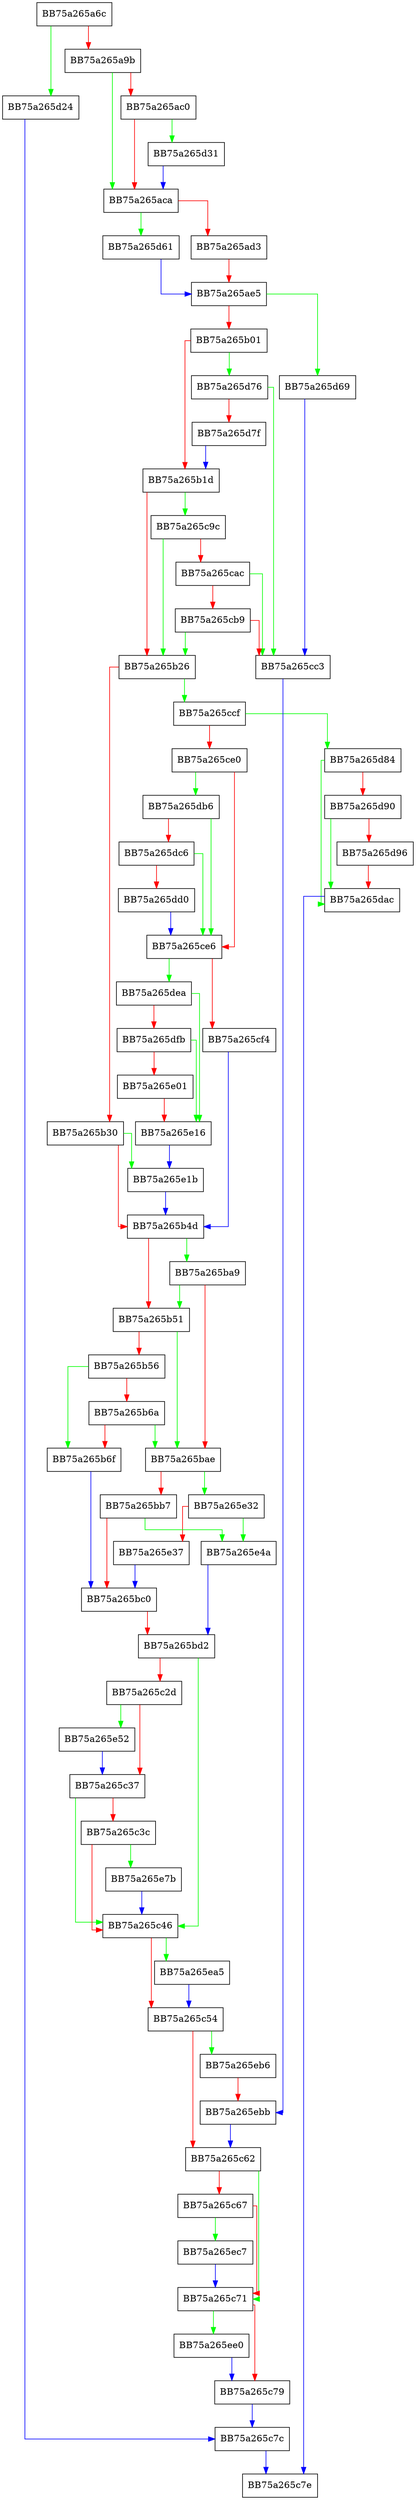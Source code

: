 digraph OnTheFly {
  node [shape="box"];
  graph [splines=ortho];
  BB75a265a6c -> BB75a265d24 [color="green"];
  BB75a265a6c -> BB75a265a9b [color="red"];
  BB75a265a9b -> BB75a265aca [color="green"];
  BB75a265a9b -> BB75a265ac0 [color="red"];
  BB75a265ac0 -> BB75a265d31 [color="green"];
  BB75a265ac0 -> BB75a265aca [color="red"];
  BB75a265aca -> BB75a265d61 [color="green"];
  BB75a265aca -> BB75a265ad3 [color="red"];
  BB75a265ad3 -> BB75a265ae5 [color="red"];
  BB75a265ae5 -> BB75a265d69 [color="green"];
  BB75a265ae5 -> BB75a265b01 [color="red"];
  BB75a265b01 -> BB75a265d76 [color="green"];
  BB75a265b01 -> BB75a265b1d [color="red"];
  BB75a265b1d -> BB75a265c9c [color="green"];
  BB75a265b1d -> BB75a265b26 [color="red"];
  BB75a265b26 -> BB75a265ccf [color="green"];
  BB75a265b26 -> BB75a265b30 [color="red"];
  BB75a265b30 -> BB75a265e1b [color="green"];
  BB75a265b30 -> BB75a265b4d [color="red"];
  BB75a265b4d -> BB75a265ba9 [color="green"];
  BB75a265b4d -> BB75a265b51 [color="red"];
  BB75a265b51 -> BB75a265bae [color="green"];
  BB75a265b51 -> BB75a265b56 [color="red"];
  BB75a265b56 -> BB75a265b6f [color="green"];
  BB75a265b56 -> BB75a265b6a [color="red"];
  BB75a265b6a -> BB75a265bae [color="green"];
  BB75a265b6a -> BB75a265b6f [color="red"];
  BB75a265b6f -> BB75a265bc0 [color="blue"];
  BB75a265ba9 -> BB75a265b51 [color="green"];
  BB75a265ba9 -> BB75a265bae [color="red"];
  BB75a265bae -> BB75a265e32 [color="green"];
  BB75a265bae -> BB75a265bb7 [color="red"];
  BB75a265bb7 -> BB75a265e4a [color="green"];
  BB75a265bb7 -> BB75a265bc0 [color="red"];
  BB75a265bc0 -> BB75a265bd2 [color="red"];
  BB75a265bd2 -> BB75a265c46 [color="green"];
  BB75a265bd2 -> BB75a265c2d [color="red"];
  BB75a265c2d -> BB75a265e52 [color="green"];
  BB75a265c2d -> BB75a265c37 [color="red"];
  BB75a265c37 -> BB75a265c46 [color="green"];
  BB75a265c37 -> BB75a265c3c [color="red"];
  BB75a265c3c -> BB75a265e7b [color="green"];
  BB75a265c3c -> BB75a265c46 [color="red"];
  BB75a265c46 -> BB75a265ea5 [color="green"];
  BB75a265c46 -> BB75a265c54 [color="red"];
  BB75a265c54 -> BB75a265eb6 [color="green"];
  BB75a265c54 -> BB75a265c62 [color="red"];
  BB75a265c62 -> BB75a265c71 [color="green"];
  BB75a265c62 -> BB75a265c67 [color="red"];
  BB75a265c67 -> BB75a265ec7 [color="green"];
  BB75a265c67 -> BB75a265c71 [color="red"];
  BB75a265c71 -> BB75a265ee0 [color="green"];
  BB75a265c71 -> BB75a265c79 [color="red"];
  BB75a265c79 -> BB75a265c7c [color="blue"];
  BB75a265c7c -> BB75a265c7e [color="blue"];
  BB75a265c9c -> BB75a265b26 [color="green"];
  BB75a265c9c -> BB75a265cac [color="red"];
  BB75a265cac -> BB75a265cc3 [color="green"];
  BB75a265cac -> BB75a265cb9 [color="red"];
  BB75a265cb9 -> BB75a265b26 [color="green"];
  BB75a265cb9 -> BB75a265cc3 [color="red"];
  BB75a265cc3 -> BB75a265ebb [color="blue"];
  BB75a265ccf -> BB75a265d84 [color="green"];
  BB75a265ccf -> BB75a265ce0 [color="red"];
  BB75a265ce0 -> BB75a265db6 [color="green"];
  BB75a265ce0 -> BB75a265ce6 [color="red"];
  BB75a265ce6 -> BB75a265dea [color="green"];
  BB75a265ce6 -> BB75a265cf4 [color="red"];
  BB75a265cf4 -> BB75a265b4d [color="blue"];
  BB75a265d24 -> BB75a265c7c [color="blue"];
  BB75a265d31 -> BB75a265aca [color="blue"];
  BB75a265d61 -> BB75a265ae5 [color="blue"];
  BB75a265d69 -> BB75a265cc3 [color="blue"];
  BB75a265d76 -> BB75a265cc3 [color="green"];
  BB75a265d76 -> BB75a265d7f [color="red"];
  BB75a265d7f -> BB75a265b1d [color="blue"];
  BB75a265d84 -> BB75a265dac [color="green"];
  BB75a265d84 -> BB75a265d90 [color="red"];
  BB75a265d90 -> BB75a265dac [color="green"];
  BB75a265d90 -> BB75a265d96 [color="red"];
  BB75a265d96 -> BB75a265dac [color="red"];
  BB75a265dac -> BB75a265c7e [color="blue"];
  BB75a265db6 -> BB75a265ce6 [color="green"];
  BB75a265db6 -> BB75a265dc6 [color="red"];
  BB75a265dc6 -> BB75a265ce6 [color="green"];
  BB75a265dc6 -> BB75a265dd0 [color="red"];
  BB75a265dd0 -> BB75a265ce6 [color="blue"];
  BB75a265dea -> BB75a265e16 [color="green"];
  BB75a265dea -> BB75a265dfb [color="red"];
  BB75a265dfb -> BB75a265e16 [color="green"];
  BB75a265dfb -> BB75a265e01 [color="red"];
  BB75a265e01 -> BB75a265e16 [color="red"];
  BB75a265e16 -> BB75a265e1b [color="blue"];
  BB75a265e1b -> BB75a265b4d [color="blue"];
  BB75a265e32 -> BB75a265e4a [color="green"];
  BB75a265e32 -> BB75a265e37 [color="red"];
  BB75a265e37 -> BB75a265bc0 [color="blue"];
  BB75a265e4a -> BB75a265bd2 [color="blue"];
  BB75a265e52 -> BB75a265c37 [color="blue"];
  BB75a265e7b -> BB75a265c46 [color="blue"];
  BB75a265ea5 -> BB75a265c54 [color="blue"];
  BB75a265eb6 -> BB75a265ebb [color="red"];
  BB75a265ebb -> BB75a265c62 [color="blue"];
  BB75a265ec7 -> BB75a265c71 [color="blue"];
  BB75a265ee0 -> BB75a265c79 [color="blue"];
}